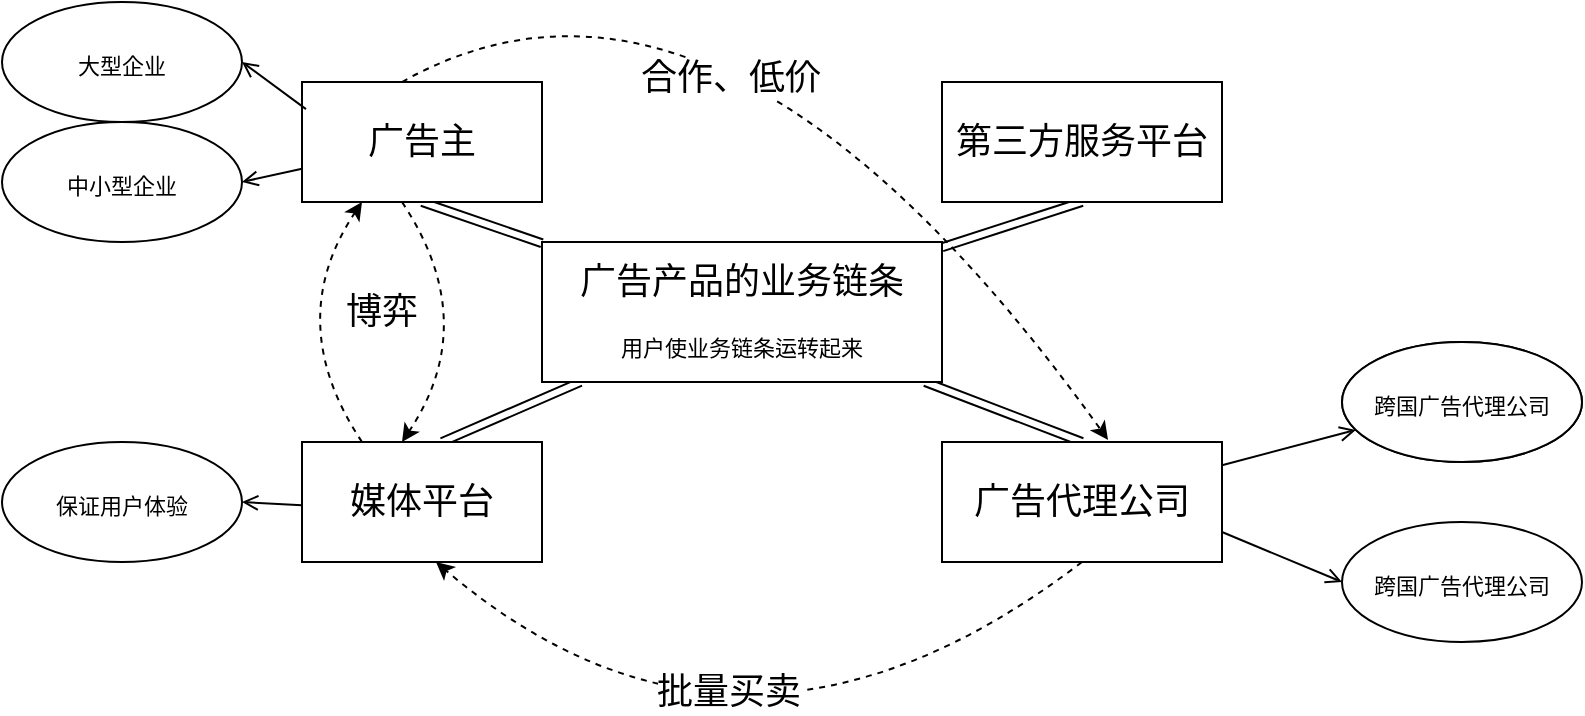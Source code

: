 <mxfile version="17.1.1" type="github">
  <diagram id="Gxx5-hNGT04NNxxz5u_X" name="Page-1">
    <mxGraphModel dx="782" dy="514" grid="1" gridSize="10" guides="1" tooltips="1" connect="1" arrows="1" fold="1" page="1" pageScale="1" pageWidth="827" pageHeight="1169" math="0" shadow="0">
      <root>
        <mxCell id="0" />
        <mxCell id="1" parent="0" />
        <mxCell id="Sz4i2vICpTw92tHPscwG-2" style="rounded=0;orthogonalLoop=1;jettySize=auto;html=1;fontSize=18;shape=link;" edge="1" parent="1" source="Sz4i2vICpTw92tHPscwG-1">
          <mxGeometry relative="1" as="geometry">
            <mxPoint x="230" y="190" as="targetPoint" />
          </mxGeometry>
        </mxCell>
        <mxCell id="Sz4i2vICpTw92tHPscwG-6" style="edgeStyle=none;shape=link;rounded=0;orthogonalLoop=1;jettySize=auto;html=1;entryX=0.5;entryY=1;entryDx=0;entryDy=0;fontSize=11;" edge="1" parent="1" source="Sz4i2vICpTw92tHPscwG-1" target="Sz4i2vICpTw92tHPscwG-4">
          <mxGeometry relative="1" as="geometry" />
        </mxCell>
        <mxCell id="Sz4i2vICpTw92tHPscwG-7" style="edgeStyle=none;shape=link;rounded=0;orthogonalLoop=1;jettySize=auto;html=1;entryX=0.5;entryY=0;entryDx=0;entryDy=0;fontSize=11;" edge="1" parent="1" source="Sz4i2vICpTw92tHPscwG-1" target="Sz4i2vICpTw92tHPscwG-5">
          <mxGeometry relative="1" as="geometry" />
        </mxCell>
        <mxCell id="Sz4i2vICpTw92tHPscwG-8" style="edgeStyle=none;shape=link;rounded=0;orthogonalLoop=1;jettySize=auto;html=1;fontSize=11;" edge="1" parent="1" source="Sz4i2vICpTw92tHPscwG-1">
          <mxGeometry relative="1" as="geometry">
            <mxPoint x="240" y="310" as="targetPoint" />
          </mxGeometry>
        </mxCell>
        <mxCell id="Sz4i2vICpTw92tHPscwG-1" value="&lt;font&gt;&lt;span style=&quot;font-size: 18px&quot;&gt;广告产品的业务链条&lt;br&gt;&lt;/span&gt;&lt;br&gt;&lt;font style=&quot;font-size: 11px&quot;&gt;用户使业务链条运转起来&lt;/font&gt;&lt;br&gt;&lt;/font&gt;" style="rounded=0;whiteSpace=wrap;html=1;" vertex="1" parent="1">
          <mxGeometry x="290" y="210" width="200" height="70" as="geometry" />
        </mxCell>
        <mxCell id="Sz4i2vICpTw92tHPscwG-31" style="edgeStyle=none;rounded=0;orthogonalLoop=1;jettySize=auto;html=1;entryX=1;entryY=0.5;entryDx=0;entryDy=0;fontSize=11;endArrow=open;endFill=0;" edge="1" parent="1" source="Sz4i2vICpTw92tHPscwG-3" target="Sz4i2vICpTw92tHPscwG-30">
          <mxGeometry relative="1" as="geometry" />
        </mxCell>
        <mxCell id="Sz4i2vICpTw92tHPscwG-3" value="广告主" style="rounded=0;whiteSpace=wrap;html=1;fontSize=18;" vertex="1" parent="1">
          <mxGeometry x="170" y="130" width="120" height="60" as="geometry" />
        </mxCell>
        <mxCell id="Sz4i2vICpTw92tHPscwG-4" value="第三方服务平台" style="rounded=0;whiteSpace=wrap;html=1;fontSize=18;" vertex="1" parent="1">
          <mxGeometry x="490" y="130" width="140" height="60" as="geometry" />
        </mxCell>
        <mxCell id="Sz4i2vICpTw92tHPscwG-20" value="" style="edgeStyle=none;rounded=0;orthogonalLoop=1;jettySize=auto;html=1;fontSize=18;endArrow=open;endFill=0;" edge="1" parent="1" source="Sz4i2vICpTw92tHPscwG-5" target="Sz4i2vICpTw92tHPscwG-19">
          <mxGeometry relative="1" as="geometry" />
        </mxCell>
        <mxCell id="Sz4i2vICpTw92tHPscwG-5" value="广告代理公司" style="rounded=0;whiteSpace=wrap;html=1;fontSize=18;" vertex="1" parent="1">
          <mxGeometry x="490" y="310" width="140" height="60" as="geometry" />
        </mxCell>
        <mxCell id="Sz4i2vICpTw92tHPscwG-9" value="&lt;font style=&quot;font-size: 18px&quot;&gt;媒体平台&lt;/font&gt;" style="rounded=0;whiteSpace=wrap;html=1;fontSize=11;" vertex="1" parent="1">
          <mxGeometry x="170" y="310" width="120" height="60" as="geometry" />
        </mxCell>
        <mxCell id="Sz4i2vICpTw92tHPscwG-11" value="" style="curved=1;endArrow=classic;html=1;rounded=0;fontSize=18;entryX=0.25;entryY=1;entryDx=0;entryDy=0;dashed=1;exitX=0.25;exitY=0;exitDx=0;exitDy=0;" edge="1" parent="1" source="Sz4i2vICpTw92tHPscwG-9" target="Sz4i2vICpTw92tHPscwG-3">
          <mxGeometry width="50" height="50" relative="1" as="geometry">
            <mxPoint x="110" y="280" as="sourcePoint" />
            <mxPoint x="160" y="230" as="targetPoint" />
            <Array as="points">
              <mxPoint x="160" y="250" />
            </Array>
          </mxGeometry>
        </mxCell>
        <mxCell id="Sz4i2vICpTw92tHPscwG-12" value="" style="curved=1;endArrow=classic;html=1;rounded=0;fontSize=18;entryX=0.25;entryY=1;entryDx=0;entryDy=0;dashed=1;exitX=0.25;exitY=0;exitDx=0;exitDy=0;" edge="1" parent="1">
          <mxGeometry width="50" height="50" relative="1" as="geometry">
            <mxPoint x="220" y="190" as="sourcePoint" />
            <mxPoint x="220" y="310" as="targetPoint" />
            <Array as="points">
              <mxPoint x="260" y="250" />
            </Array>
          </mxGeometry>
        </mxCell>
        <mxCell id="Sz4i2vICpTw92tHPscwG-14" value="博弈" style="text;html=1;strokeColor=none;fillColor=none;align=center;verticalAlign=middle;whiteSpace=wrap;rounded=0;fontSize=18;" vertex="1" parent="1">
          <mxGeometry x="180" y="230" width="60" height="30" as="geometry" />
        </mxCell>
        <mxCell id="Sz4i2vICpTw92tHPscwG-15" value="" style="curved=1;endArrow=classic;html=1;rounded=0;fontSize=18;entryX=0.593;entryY=-0.017;entryDx=0;entryDy=0;dashed=1;exitX=0.25;exitY=0;exitDx=0;exitDy=0;entryPerimeter=0;" edge="1" parent="1" target="Sz4i2vICpTw92tHPscwG-5">
          <mxGeometry width="50" height="50" relative="1" as="geometry">
            <mxPoint x="220" y="130" as="sourcePoint" />
            <mxPoint x="220" y="10" as="targetPoint" />
            <Array as="points">
              <mxPoint x="380" y="40" />
            </Array>
          </mxGeometry>
        </mxCell>
        <mxCell id="Sz4i2vICpTw92tHPscwG-17" value="合作、低价" style="edgeLabel;html=1;align=center;verticalAlign=middle;resizable=0;points=[];fontSize=18;" vertex="1" connectable="0" parent="Sz4i2vICpTw92tHPscwG-15">
          <mxGeometry x="0.001" y="-49" relative="1" as="geometry">
            <mxPoint y="-1" as="offset" />
          </mxGeometry>
        </mxCell>
        <mxCell id="Sz4i2vICpTw92tHPscwG-16" value="" style="curved=1;endArrow=classic;html=1;rounded=0;fontSize=18;entryX=0.5;entryY=1;entryDx=0;entryDy=0;dashed=1;exitX=0.5;exitY=1;exitDx=0;exitDy=0;" edge="1" parent="1" source="Sz4i2vICpTw92tHPscwG-5">
          <mxGeometry width="50" height="50" relative="1" as="geometry">
            <mxPoint x="590.02" y="548.98" as="sourcePoint" />
            <mxPoint x="237" y="370" as="targetPoint" />
            <Array as="points">
              <mxPoint x="390" y="500" />
            </Array>
          </mxGeometry>
        </mxCell>
        <mxCell id="Sz4i2vICpTw92tHPscwG-18" value="批量买卖" style="edgeLabel;html=1;align=center;verticalAlign=middle;resizable=0;points=[];fontSize=18;" vertex="1" connectable="0" parent="Sz4i2vICpTw92tHPscwG-16">
          <mxGeometry x="0.261" y="-44" relative="1" as="geometry">
            <mxPoint y="-1" as="offset" />
          </mxGeometry>
        </mxCell>
        <mxCell id="Sz4i2vICpTw92tHPscwG-19" value="&lt;font style=&quot;font-size: 11px&quot;&gt;跨国广告代理公司&lt;/font&gt;" style="ellipse;whiteSpace=wrap;html=1;fontSize=18;rounded=0;" vertex="1" parent="1">
          <mxGeometry x="690" y="260" width="120" height="60" as="geometry" />
        </mxCell>
        <mxCell id="Sz4i2vICpTw92tHPscwG-21" value="&lt;font style=&quot;font-size: 11px&quot;&gt;跨国广告代理公司&lt;/font&gt;" style="ellipse;whiteSpace=wrap;html=1;fontSize=18;rounded=0;" vertex="1" parent="1">
          <mxGeometry x="690" y="350" width="120" height="60" as="geometry" />
        </mxCell>
        <mxCell id="Sz4i2vICpTw92tHPscwG-22" value="" style="rounded=0;orthogonalLoop=1;jettySize=auto;html=1;fontSize=18;endArrow=open;endFill=0;entryX=0;entryY=0.5;entryDx=0;entryDy=0;exitX=1;exitY=0.75;exitDx=0;exitDy=0;" edge="1" parent="1" source="Sz4i2vICpTw92tHPscwG-5" target="Sz4i2vICpTw92tHPscwG-21">
          <mxGeometry relative="1" as="geometry">
            <mxPoint x="640" y="331.579" as="sourcePoint" />
            <mxPoint x="706.905" y="313.972" as="targetPoint" />
          </mxGeometry>
        </mxCell>
        <mxCell id="Sz4i2vICpTw92tHPscwG-23" value="&lt;font style=&quot;font-size: 11px&quot;&gt;跨国广告代理公司&lt;/font&gt;" style="ellipse;whiteSpace=wrap;html=1;fontSize=18;rounded=0;" vertex="1" parent="1">
          <mxGeometry x="690" y="260" width="120" height="60" as="geometry" />
        </mxCell>
        <mxCell id="Sz4i2vICpTw92tHPscwG-24" value="" style="edgeStyle=none;rounded=0;orthogonalLoop=1;jettySize=auto;html=1;fontSize=18;endArrow=open;endFill=0;entryX=1;entryY=0.5;entryDx=0;entryDy=0;" edge="1" parent="1" target="Sz4i2vICpTw92tHPscwG-25">
          <mxGeometry relative="1" as="geometry">
            <mxPoint x="170" y="341.579" as="sourcePoint" />
            <mxPoint x="236.905" y="323.972" as="targetPoint" />
          </mxGeometry>
        </mxCell>
        <mxCell id="Sz4i2vICpTw92tHPscwG-25" value="&lt;font style=&quot;font-size: 11px&quot;&gt;保证用户体验&lt;/font&gt;" style="ellipse;whiteSpace=wrap;html=1;fontSize=18;rounded=0;" vertex="1" parent="1">
          <mxGeometry x="20" y="310" width="120" height="60" as="geometry" />
        </mxCell>
        <mxCell id="Sz4i2vICpTw92tHPscwG-28" value="" style="edgeStyle=none;rounded=0;orthogonalLoop=1;jettySize=auto;html=1;fontSize=18;endArrow=open;endFill=0;entryX=1;entryY=0.5;entryDx=0;entryDy=0;" edge="1" parent="1" target="Sz4i2vICpTw92tHPscwG-29">
          <mxGeometry relative="1" as="geometry">
            <mxPoint x="172" y="143.579" as="sourcePoint" />
            <mxPoint x="238.905" y="125.972" as="targetPoint" />
          </mxGeometry>
        </mxCell>
        <mxCell id="Sz4i2vICpTw92tHPscwG-29" value="&lt;font style=&quot;font-size: 11px&quot;&gt;大型企业&lt;/font&gt;" style="ellipse;whiteSpace=wrap;html=1;fontSize=18;rounded=0;" vertex="1" parent="1">
          <mxGeometry x="20" y="90" width="120" height="60" as="geometry" />
        </mxCell>
        <mxCell id="Sz4i2vICpTw92tHPscwG-30" value="&lt;font style=&quot;font-size: 11px&quot;&gt;中小型企业&lt;/font&gt;" style="ellipse;whiteSpace=wrap;html=1;fontSize=18;rounded=0;" vertex="1" parent="1">
          <mxGeometry x="20" y="150" width="120" height="60" as="geometry" />
        </mxCell>
      </root>
    </mxGraphModel>
  </diagram>
</mxfile>
